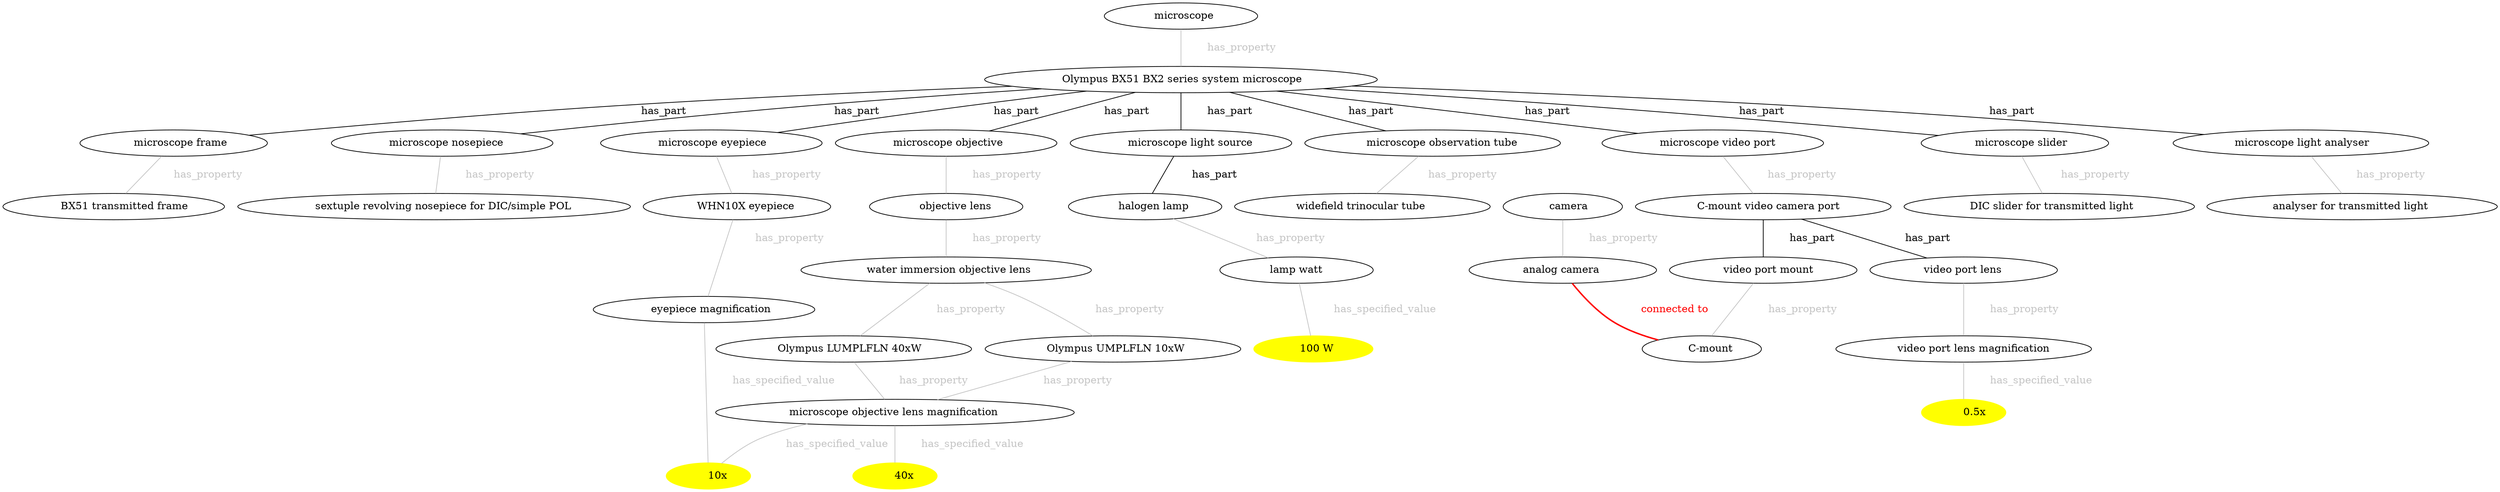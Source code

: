 graph "test" {
layout = "dot";
rankdir="TB";
overlap = "prism";
overlap_scaling = 5;
"	microscope	"	--	"	Olympus BX51 BX2 series system microscope 	"	[label="	has_property	"	color=	"#c4c4c4"	fontcolor=	"#c4c4c4"	]	;		
"	camera	"	--	"	analog camera	"	[label="	has_property	"	color=	"#c4c4c4"	fontcolor=	"#c4c4c4"	]	;		
"	Olympus BX51 BX2 series system microscope 	"	--	"	microscope frame	"	[label="	has_part	"	color=	"#000000"	fontcolor=	"#000000"	]	;		
"	Olympus BX51 BX2 series system microscope 	"	--	"	microscope nosepiece	"	[label="	has_part	"	color=	"#000000"	fontcolor=	"#000000"	]	;		
"	Olympus BX51 BX2 series system microscope 	"	--	"	microscope objective	"	[label="	has_part	"	color=	"#000000"	fontcolor=	"#000000"	]	;		
"	Olympus BX51 BX2 series system microscope 	"	--	"	microscope light source	"	[label="	has_part	"	color=	"#000000"	fontcolor=	"#000000"	]	;		
"	Olympus BX51 BX2 series system microscope 	"	--	"	microscope observation tube	"	[label="	has_part	"	color=	"#000000"	fontcolor=	"#000000"	]	;		
"	Olympus BX51 BX2 series system microscope 	"	--	"	microscope eyepiece	"	[label="	has_part	"	color=	"#000000"	fontcolor=	"#000000"	]	;		
"	Olympus BX51 BX2 series system microscope 	"	--	"	microscope video port	"	[label="	has_part	"	color=	"#000000"	fontcolor=	"#000000"	]	;		
"	Olympus BX51 BX2 series system microscope 	"	--	"	microscope slider	"	[label="	has_part	"	color=	"#000000"	fontcolor=	"#000000"	]	;		
"	Olympus BX51 BX2 series system microscope 	"	--	"	microscope light analyser	"	[label="	has_part	"	color=	"#000000"	fontcolor=	"#000000"	]	;		
"	microscope frame	"	--	"	BX51 transmitted frame	"	[label="	has_property	"	color=	"#c4c4c4"	fontcolor=	"#c4c4c4"	]	;		
"	microscope nosepiece	"	--	"	sextuple revolving nosepiece for DIC/simple POL	"	[label="	has_property	"	color=	"#c4c4c4"	fontcolor=	"#c4c4c4"	]	;		
"	microscope objective	"	--	"	objective lens	"	[label="	has_property	"	color=	"#c4c4c4"	fontcolor=	"#c4c4c4"	]	;		
"	microscope light source	"	--	"	halogen lamp	"	[label="	has_part	"	color=	"#000000"	fontcolor=	"#000000"	]	;		
"	microscope observation tube	"	--	"	widefield trinocular tube	"	[label="	has_property	"	color=	"#c4c4c4"	fontcolor=	"#c4c4c4"	]	;		
"	microscope video port	"	--	"	C-mount video camera port	"	[label="	has_property	"	color=	"#c4c4c4"	fontcolor=	"#c4c4c4"	]	;		
"	microscope eyepiece	"	--	"	WHN10X eyepiece	"	[label="	has_property	"	color=	"#c4c4c4"	fontcolor=	"#c4c4c4"	]	;		
"	microscope slider	"	--	"	DIC slider for transmitted light	"	[label="	has_property	"	color=	"#c4c4c4"	fontcolor=	"#c4c4c4"	]	;		
"	microscope light analyser	"	--	"	analyser for transmitted light	"	[label="	has_property	"	color=	"#c4c4c4"	fontcolor=	"#c4c4c4"	]	;		
"	halogen lamp	"	--	"	lamp watt	"	[label="	has_property	"	color=	"#c4c4c4"	fontcolor=	"#c4c4c4"	]	;		
"	C-mount video camera port	"	--	"	video port mount	"	[label="	has_part	"	color=	"#000000"	fontcolor=	"#000000"	]	;		
"	C-mount video camera port	"	--	"	video port lens	"	[label="	has_part	"	color=	"#000000"	fontcolor=	"#000000"	]	;		
"	video port mount	"	--	"	C-mount	"	[label="	has_property	"	color=	"#c4c4c4"	fontcolor=	"#c4c4c4"	]	;		
"	video port lens	"	--	"	video port lens magnification	"	[label="	has_property	"	color=	"#c4c4c4"	fontcolor=	"#c4c4c4"	]	;		
"	WHN10X eyepiece	"	--	"	eyepiece magnification	"	[label="	has_property	"	color=	"#c4c4c4"	fontcolor=	"#c4c4c4"	]	;		
"	objective lens	"	--	"	water immersion objective lens	"	[label="	has_property	"	color=	"#c4c4c4"	fontcolor=	"#c4c4c4"	]	;		
"	water immersion objective lens	"	--	"	Olympus LUMPLFLN 40xW	"	[label="	has_property	"	color=	"#c4c4c4"	fontcolor=	"#c4c4c4"	]	;		
"	water immersion objective lens	"	--	"	Olympus UMPLFLN 10xW	"	[label="	has_property	"	color=	"#c4c4c4"	fontcolor=	"#c4c4c4"	]	;		
"	Olympus LUMPLFLN 40xW	"	--	"	microscope objective lens magnification	"	[label="	has_property	"	color=	"#c4c4c4"	fontcolor=	"#c4c4c4"	]	;		
"	Olympus UMPLFLN 10xW	"	--	"	microscope objective lens magnification	"	[label="	has_property	"	color=	"#c4c4c4"	fontcolor=	"#c4c4c4"	]	;		
"	analog camera	"	--	"	C-mount	"	[label="	connected to	"	color=	red	fontcolor=	red	style=	bold	]	;
node [style=filled];																	
{node [style=filled,color=yellow]																	
"	lamp watt	"	--	"	100 W	"	[label="	has_specified_value	"	color=	"#c4c4c4"	fontcolor=	"#c4c4c4"	]	;		
"	video port lens magnification	"	--	"	0.5x	"	[label="	has_specified_value	"	color=	"#c4c4c4"	fontcolor=	"#c4c4c4"	]	;		
"	eyepiece magnification	"	--	"	10x	"	[label="	has_specified_value	"	color=	"#c4c4c4"	fontcolor=	"#c4c4c4"	]	;		
"	microscope objective lens magnification	"	--	"	40x	"	[label="	has_specified_value	"	color=	"#c4c4c4"	fontcolor=	"#c4c4c4"	]	;		
"	microscope objective lens magnification	"	--	"	10x	"	[label="	has_specified_value	"	color=	"#c4c4c4"	fontcolor=	"#c4c4c4"	]	;		
}																	
}